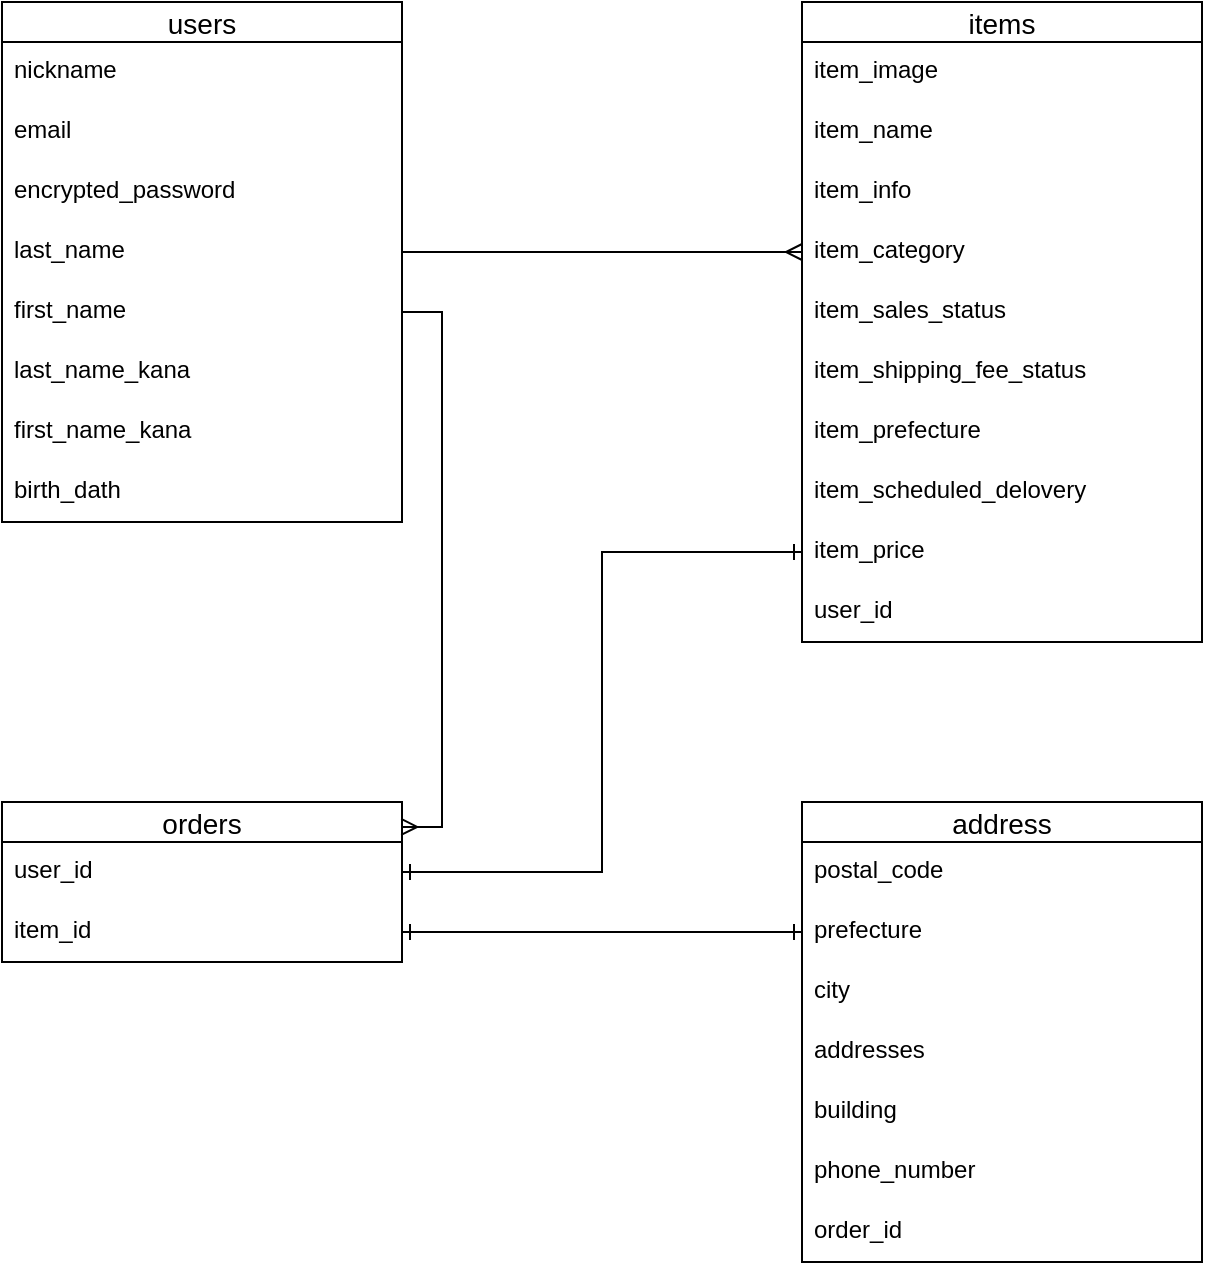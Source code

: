 <mxfile version="13.10.0" type="embed" pages="2">
    <diagram id="x_uiMEnmPu9uVfKyutsI" name="Page-1">
        <mxGraphModel dx="658" dy="529" grid="1" gridSize="10" guides="1" tooltips="1" connect="1" arrows="1" fold="1" page="1" pageScale="1" pageWidth="827" pageHeight="1169" math="0" shadow="0">
            <root>
                <mxCell id="0"/>
                <mxCell id="1" parent="0"/>
                <mxCell id="p9HtBtF8ZtyC4fZhRi5h-15" value="items" style="swimlane;fontStyle=0;childLayout=stackLayout;horizontal=1;startSize=20;horizontalStack=0;resizeParent=1;resizeParentMax=0;resizeLast=0;collapsible=1;marginBottom=0;align=center;fontSize=14;" parent="1" vertex="1">
                    <mxGeometry x="480" y="80" width="200" height="320" as="geometry"/>
                </mxCell>
                <mxCell id="p9HtBtF8ZtyC4fZhRi5h-16" value="item_image" style="text;strokeColor=none;fillColor=none;spacingLeft=4;spacingRight=4;overflow=hidden;rotatable=0;points=[[0,0.5],[1,0.5]];portConstraint=eastwest;fontSize=12;" parent="p9HtBtF8ZtyC4fZhRi5h-15" vertex="1">
                    <mxGeometry y="20" width="200" height="30" as="geometry"/>
                </mxCell>
                <mxCell id="p9HtBtF8ZtyC4fZhRi5h-17" value="item_name" style="text;strokeColor=none;fillColor=none;spacingLeft=4;spacingRight=4;overflow=hidden;rotatable=0;points=[[0,0.5],[1,0.5]];portConstraint=eastwest;fontSize=12;" parent="p9HtBtF8ZtyC4fZhRi5h-15" vertex="1">
                    <mxGeometry y="50" width="200" height="30" as="geometry"/>
                </mxCell>
                <mxCell id="p9HtBtF8ZtyC4fZhRi5h-26" value="item_info" style="text;strokeColor=none;fillColor=none;spacingLeft=4;spacingRight=4;overflow=hidden;rotatable=0;points=[[0,0.5],[1,0.5]];portConstraint=eastwest;fontSize=12;" parent="p9HtBtF8ZtyC4fZhRi5h-15" vertex="1">
                    <mxGeometry y="80" width="200" height="30" as="geometry"/>
                </mxCell>
                <mxCell id="p9HtBtF8ZtyC4fZhRi5h-27" value="item_category" style="text;strokeColor=none;fillColor=none;spacingLeft=4;spacingRight=4;overflow=hidden;rotatable=0;points=[[0,0.5],[1,0.5]];portConstraint=eastwest;fontSize=12;" parent="p9HtBtF8ZtyC4fZhRi5h-15" vertex="1">
                    <mxGeometry y="110" width="200" height="30" as="geometry"/>
                </mxCell>
                <mxCell id="p9HtBtF8ZtyC4fZhRi5h-28" value="item_sales_status" style="text;strokeColor=none;fillColor=none;spacingLeft=4;spacingRight=4;overflow=hidden;rotatable=0;points=[[0,0.5],[1,0.5]];portConstraint=eastwest;fontSize=12;" parent="p9HtBtF8ZtyC4fZhRi5h-15" vertex="1">
                    <mxGeometry y="140" width="200" height="30" as="geometry"/>
                </mxCell>
                <mxCell id="p9HtBtF8ZtyC4fZhRi5h-29" value="item_shipping_fee_status" style="text;strokeColor=none;fillColor=none;spacingLeft=4;spacingRight=4;overflow=hidden;rotatable=0;points=[[0,0.5],[1,0.5]];portConstraint=eastwest;fontSize=12;" parent="p9HtBtF8ZtyC4fZhRi5h-15" vertex="1">
                    <mxGeometry y="170" width="200" height="30" as="geometry"/>
                </mxCell>
                <mxCell id="p9HtBtF8ZtyC4fZhRi5h-30" value="item_prefecture" style="text;strokeColor=none;fillColor=none;spacingLeft=4;spacingRight=4;overflow=hidden;rotatable=0;points=[[0,0.5],[1,0.5]];portConstraint=eastwest;fontSize=12;" parent="p9HtBtF8ZtyC4fZhRi5h-15" vertex="1">
                    <mxGeometry y="200" width="200" height="30" as="geometry"/>
                </mxCell>
                <mxCell id="p9HtBtF8ZtyC4fZhRi5h-31" value="item_scheduled_delovery" style="text;strokeColor=none;fillColor=none;spacingLeft=4;spacingRight=4;overflow=hidden;rotatable=0;points=[[0,0.5],[1,0.5]];portConstraint=eastwest;fontSize=12;" parent="p9HtBtF8ZtyC4fZhRi5h-15" vertex="1">
                    <mxGeometry y="230" width="200" height="30" as="geometry"/>
                </mxCell>
                <mxCell id="p9HtBtF8ZtyC4fZhRi5h-55" value="item_price" style="text;strokeColor=none;fillColor=none;spacingLeft=4;spacingRight=4;overflow=hidden;rotatable=0;points=[[0,0.5],[1,0.5]];portConstraint=eastwest;fontSize=12;" parent="p9HtBtF8ZtyC4fZhRi5h-15" vertex="1">
                    <mxGeometry y="260" width="200" height="30" as="geometry"/>
                </mxCell>
                <mxCell id="p9HtBtF8ZtyC4fZhRi5h-32" value="user_id" style="text;strokeColor=none;fillColor=none;spacingLeft=4;spacingRight=4;overflow=hidden;rotatable=0;points=[[0,0.5],[1,0.5]];portConstraint=eastwest;fontSize=12;" parent="p9HtBtF8ZtyC4fZhRi5h-15" vertex="1">
                    <mxGeometry y="290" width="200" height="30" as="geometry"/>
                </mxCell>
                <mxCell id="p9HtBtF8ZtyC4fZhRi5h-33" value="users" style="swimlane;fontStyle=0;childLayout=stackLayout;horizontal=1;startSize=20;horizontalStack=0;resizeParent=1;resizeParentMax=0;resizeLast=0;collapsible=1;marginBottom=0;align=center;fontSize=14;" parent="1" vertex="1">
                    <mxGeometry x="80" y="80" width="200" height="260" as="geometry"/>
                </mxCell>
                <mxCell id="p9HtBtF8ZtyC4fZhRi5h-34" value="nickname" style="text;strokeColor=none;fillColor=none;spacingLeft=4;spacingRight=4;overflow=hidden;rotatable=0;points=[[0,0.5],[1,0.5]];portConstraint=eastwest;fontSize=12;" parent="p9HtBtF8ZtyC4fZhRi5h-33" vertex="1">
                    <mxGeometry y="20" width="200" height="30" as="geometry"/>
                </mxCell>
                <mxCell id="p9HtBtF8ZtyC4fZhRi5h-35" value="email" style="text;strokeColor=none;fillColor=none;spacingLeft=4;spacingRight=4;overflow=hidden;rotatable=0;points=[[0,0.5],[1,0.5]];portConstraint=eastwest;fontSize=12;" parent="p9HtBtF8ZtyC4fZhRi5h-33" vertex="1">
                    <mxGeometry y="50" width="200" height="30" as="geometry"/>
                </mxCell>
                <mxCell id="p9HtBtF8ZtyC4fZhRi5h-37" value="encrypted_password" style="text;strokeColor=none;fillColor=none;spacingLeft=4;spacingRight=4;overflow=hidden;rotatable=0;points=[[0,0.5],[1,0.5]];portConstraint=eastwest;fontSize=12;" parent="p9HtBtF8ZtyC4fZhRi5h-33" vertex="1">
                    <mxGeometry y="80" width="200" height="30" as="geometry"/>
                </mxCell>
                <mxCell id="p9HtBtF8ZtyC4fZhRi5h-38" value="last_name&#10;" style="text;strokeColor=none;fillColor=none;spacingLeft=4;spacingRight=4;overflow=hidden;rotatable=0;points=[[0,0.5],[1,0.5]];portConstraint=eastwest;fontSize=12;" parent="p9HtBtF8ZtyC4fZhRi5h-33" vertex="1">
                    <mxGeometry y="110" width="200" height="30" as="geometry"/>
                </mxCell>
                <mxCell id="p9HtBtF8ZtyC4fZhRi5h-39" value="first_name" style="text;strokeColor=none;fillColor=none;spacingLeft=4;spacingRight=4;overflow=hidden;rotatable=0;points=[[0,0.5],[1,0.5]];portConstraint=eastwest;fontSize=12;" parent="p9HtBtF8ZtyC4fZhRi5h-33" vertex="1">
                    <mxGeometry y="140" width="200" height="30" as="geometry"/>
                </mxCell>
                <mxCell id="p9HtBtF8ZtyC4fZhRi5h-40" value="last_name_kana" style="text;strokeColor=none;fillColor=none;spacingLeft=4;spacingRight=4;overflow=hidden;rotatable=0;points=[[0,0.5],[1,0.5]];portConstraint=eastwest;fontSize=12;" parent="p9HtBtF8ZtyC4fZhRi5h-33" vertex="1">
                    <mxGeometry y="170" width="200" height="30" as="geometry"/>
                </mxCell>
                <mxCell id="p9HtBtF8ZtyC4fZhRi5h-41" value="first_name_kana" style="text;strokeColor=none;fillColor=none;spacingLeft=4;spacingRight=4;overflow=hidden;rotatable=0;points=[[0,0.5],[1,0.5]];portConstraint=eastwest;fontSize=12;" parent="p9HtBtF8ZtyC4fZhRi5h-33" vertex="1">
                    <mxGeometry y="200" width="200" height="30" as="geometry"/>
                </mxCell>
                <mxCell id="p9HtBtF8ZtyC4fZhRi5h-42" value="birth_dath" style="text;strokeColor=none;fillColor=none;spacingLeft=4;spacingRight=4;overflow=hidden;rotatable=0;points=[[0,0.5],[1,0.5]];portConstraint=eastwest;fontSize=12;" parent="p9HtBtF8ZtyC4fZhRi5h-33" vertex="1">
                    <mxGeometry y="230" width="200" height="30" as="geometry"/>
                </mxCell>
                <mxCell id="p9HtBtF8ZtyC4fZhRi5h-43" value="address" style="swimlane;fontStyle=0;childLayout=stackLayout;horizontal=1;startSize=20;horizontalStack=0;resizeParent=1;resizeParentMax=0;resizeLast=0;collapsible=1;marginBottom=0;align=center;fontSize=14;" parent="1" vertex="1">
                    <mxGeometry x="480" y="480" width="200" height="230" as="geometry"/>
                </mxCell>
                <mxCell id="16" value="postal_code" style="text;strokeColor=none;fillColor=none;spacingLeft=4;spacingRight=4;overflow=hidden;rotatable=0;points=[[0,0.5],[1,0.5]];portConstraint=eastwest;fontSize=12;" vertex="1" parent="p9HtBtF8ZtyC4fZhRi5h-43">
                    <mxGeometry y="20" width="200" height="30" as="geometry"/>
                </mxCell>
                <mxCell id="p9HtBtF8ZtyC4fZhRi5h-49" value="prefecture" style="text;strokeColor=none;fillColor=none;spacingLeft=4;spacingRight=4;overflow=hidden;rotatable=0;points=[[0,0.5],[1,0.5]];portConstraint=eastwest;fontSize=12;" parent="p9HtBtF8ZtyC4fZhRi5h-43" vertex="1">
                    <mxGeometry y="50" width="200" height="30" as="geometry"/>
                </mxCell>
                <mxCell id="p9HtBtF8ZtyC4fZhRi5h-50" value="city" style="text;strokeColor=none;fillColor=none;spacingLeft=4;spacingRight=4;overflow=hidden;rotatable=0;points=[[0,0.5],[1,0.5]];portConstraint=eastwest;fontSize=12;" parent="p9HtBtF8ZtyC4fZhRi5h-43" vertex="1">
                    <mxGeometry y="80" width="200" height="30" as="geometry"/>
                </mxCell>
                <mxCell id="p9HtBtF8ZtyC4fZhRi5h-51" value="addresses" style="text;strokeColor=none;fillColor=none;spacingLeft=4;spacingRight=4;overflow=hidden;rotatable=0;points=[[0,0.5],[1,0.5]];portConstraint=eastwest;fontSize=12;" parent="p9HtBtF8ZtyC4fZhRi5h-43" vertex="1">
                    <mxGeometry y="110" width="200" height="30" as="geometry"/>
                </mxCell>
                <mxCell id="p9HtBtF8ZtyC4fZhRi5h-54" value="building" style="text;strokeColor=none;fillColor=none;spacingLeft=4;spacingRight=4;overflow=hidden;rotatable=0;points=[[0,0.5],[1,0.5]];portConstraint=eastwest;fontSize=12;" parent="p9HtBtF8ZtyC4fZhRi5h-43" vertex="1">
                    <mxGeometry y="140" width="200" height="30" as="geometry"/>
                </mxCell>
                <mxCell id="p9HtBtF8ZtyC4fZhRi5h-58" value="phone_number" style="text;strokeColor=none;fillColor=none;spacingLeft=4;spacingRight=4;overflow=hidden;rotatable=0;points=[[0,0.5],[1,0.5]];portConstraint=eastwest;fontSize=12;" parent="p9HtBtF8ZtyC4fZhRi5h-43" vertex="1">
                    <mxGeometry y="170" width="200" height="30" as="geometry"/>
                </mxCell>
                <mxCell id="14" style="edgeStyle=orthogonalEdgeStyle;rounded=0;orthogonalLoop=1;jettySize=auto;html=1;exitX=1;exitY=0.5;exitDx=0;exitDy=0;" edge="1" parent="p9HtBtF8ZtyC4fZhRi5h-43" source="p9HtBtF8ZtyC4fZhRi5h-51" target="p9HtBtF8ZtyC4fZhRi5h-51">
                    <mxGeometry relative="1" as="geometry"/>
                </mxCell>
                <mxCell id="p9HtBtF8ZtyC4fZhRi5h-57" value="order_id" style="text;strokeColor=none;fillColor=none;spacingLeft=4;spacingRight=4;overflow=hidden;rotatable=0;points=[[0,0.5],[1,0.5]];portConstraint=eastwest;fontSize=12;" parent="p9HtBtF8ZtyC4fZhRi5h-43" vertex="1">
                    <mxGeometry y="200" width="200" height="30" as="geometry"/>
                </mxCell>
                <mxCell id="2" value="orders" style="swimlane;fontStyle=0;childLayout=stackLayout;horizontal=1;startSize=20;horizontalStack=0;resizeParent=1;resizeParentMax=0;resizeLast=0;collapsible=1;marginBottom=0;align=center;fontSize=14;" vertex="1" parent="1">
                    <mxGeometry x="80" y="480" width="200" height="80" as="geometry"/>
                </mxCell>
                <mxCell id="12" value="user_id" style="text;strokeColor=none;fillColor=none;spacingLeft=4;spacingRight=4;overflow=hidden;rotatable=0;points=[[0,0.5],[1,0.5]];portConstraint=eastwest;fontSize=12;" vertex="1" parent="2">
                    <mxGeometry y="20" width="200" height="30" as="geometry"/>
                </mxCell>
                <mxCell id="13" value="item_id" style="text;strokeColor=none;fillColor=none;spacingLeft=4;spacingRight=4;overflow=hidden;rotatable=0;points=[[0,0.5],[1,0.5]];portConstraint=eastwest;fontSize=12;" vertex="1" parent="2">
                    <mxGeometry y="50" width="200" height="30" as="geometry"/>
                </mxCell>
                <mxCell id="17" style="edgeStyle=orthogonalEdgeStyle;rounded=0;orthogonalLoop=1;jettySize=auto;html=1;exitX=1;exitY=0.5;exitDx=0;exitDy=0;entryX=0;entryY=0.5;entryDx=0;entryDy=0;endArrow=ERmany;endFill=0;" edge="1" parent="1" source="p9HtBtF8ZtyC4fZhRi5h-38" target="p9HtBtF8ZtyC4fZhRi5h-27">
                    <mxGeometry relative="1" as="geometry"/>
                </mxCell>
                <mxCell id="19" style="edgeStyle=orthogonalEdgeStyle;rounded=0;orthogonalLoop=1;jettySize=auto;html=1;exitX=0;exitY=0.5;exitDx=0;exitDy=0;entryX=1;entryY=0.5;entryDx=0;entryDy=0;endArrow=ERone;endFill=0;startArrow=ERone;startFill=0;" edge="1" parent="1" source="p9HtBtF8ZtyC4fZhRi5h-55" target="12">
                    <mxGeometry relative="1" as="geometry"/>
                </mxCell>
                <mxCell id="20" style="edgeStyle=orthogonalEdgeStyle;rounded=0;orthogonalLoop=1;jettySize=auto;html=1;exitX=1;exitY=0.5;exitDx=0;exitDy=0;entryX=0;entryY=0.5;entryDx=0;entryDy=0;startArrow=ERone;startFill=0;endArrow=ERone;endFill=0;" edge="1" parent="1" source="13" target="p9HtBtF8ZtyC4fZhRi5h-49">
                    <mxGeometry relative="1" as="geometry"/>
                </mxCell>
                <mxCell id="22" style="edgeStyle=orthogonalEdgeStyle;rounded=0;orthogonalLoop=1;jettySize=auto;html=1;exitX=1;exitY=0.5;exitDx=0;exitDy=0;entryX=0.998;entryY=0.156;entryDx=0;entryDy=0;entryPerimeter=0;startArrow=none;startFill=0;endArrow=ERmany;endFill=0;" edge="1" parent="1" source="p9HtBtF8ZtyC4fZhRi5h-39" target="2">
                    <mxGeometry relative="1" as="geometry"/>
                </mxCell>
            </root>
        </mxGraphModel>
    </diagram>
    <diagram id="PnvPjOeY3YOtvQednYUz" name="Page-2">
        &#xa;
        <mxGraphModel dx="290" dy="439" grid="1" gridSize="10" guides="1" tooltips="1" connect="1" arrows="1" fold="1" page="1" pageScale="1" pageWidth="827" pageHeight="1169" math="0" shadow="0">
            &#xa;
            <root>
                &#xa;
                <mxCell id="Ui20RIZ2AmuxNAXYzoTd-0"/>
                &#xa;
                <mxCell id="Ui20RIZ2AmuxNAXYzoTd-1" parent="Ui20RIZ2AmuxNAXYzoTd-0"/>
                &#xa;
            </root>
            &#xa;
        </mxGraphModel>
        &#xa;
    </diagram>
</mxfile>
